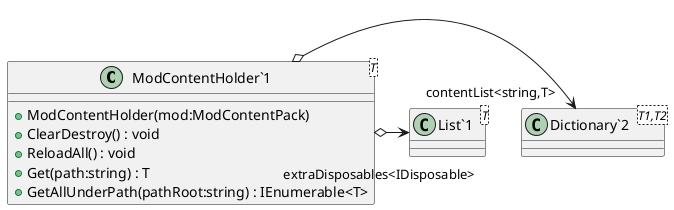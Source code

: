 @startuml
class "ModContentHolder`1"<T> {
    + ModContentHolder(mod:ModContentPack)
    + ClearDestroy() : void
    + ReloadAll() : void
    + Get(path:string) : T
    + GetAllUnderPath(pathRoot:string) : IEnumerable<T>
}
class "Dictionary`2"<T1,T2> {
}
class "List`1"<T> {
}
"ModContentHolder`1" o-> "contentList<string,T>" "Dictionary`2"
"ModContentHolder`1" o-> "extraDisposables<IDisposable>" "List`1"
@enduml
